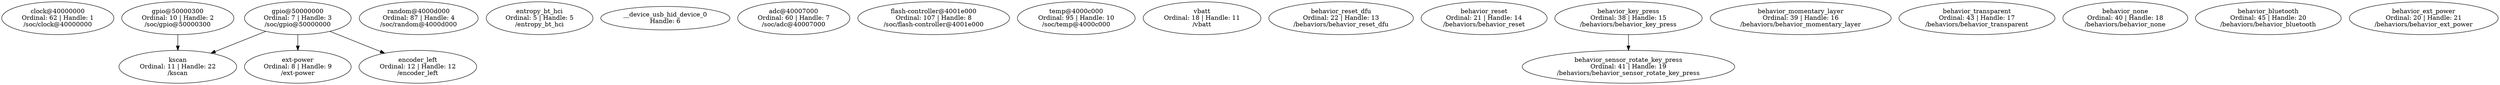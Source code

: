 // /home/marhalloweenvt/zmk-config/build/left/zephyr/zephyr_pre0.elf
digraph "Device dependency graph" {
	62 [label="clock@40000000\nOrdinal: 62 | Handle: 1\n/soc/clock@40000000"]
	10 [label="gpio@50000300\nOrdinal: 10 | Handle: 2\n/soc/gpio@50000300"]
	7 [label="gpio@50000000\nOrdinal: 7 | Handle: 3\n/soc/gpio@50000000"]
	87 [label="random@4000d000\nOrdinal: 87 | Handle: 4\n/soc/random@4000d000"]
	5 [label="entropy_bt_hci\nOrdinal: 5 | Handle: 5\n/entropy_bt_hci"]
	0 [label="__device_usb_hid_device_0\nHandle: 6"]
	60 [label="adc@40007000\nOrdinal: 60 | Handle: 7\n/soc/adc@40007000"]
	107 [label="flash-controller@4001e000\nOrdinal: 107 | Handle: 8\n/soc/flash-controller@4001e000"]
	8 [label="ext-power\nOrdinal: 8 | Handle: 9\n/ext-power"]
	95 [label="temp@4000c000\nOrdinal: 95 | Handle: 10\n/soc/temp@4000c000"]
	18 [label="vbatt\nOrdinal: 18 | Handle: 11\n/vbatt"]
	12 [label="encoder_left\nOrdinal: 12 | Handle: 12\n/encoder_left"]
	22 [label="behavior_reset_dfu\nOrdinal: 22 | Handle: 13\n/behaviors/behavior_reset_dfu"]
	21 [label="behavior_reset\nOrdinal: 21 | Handle: 14\n/behaviors/behavior_reset"]
	38 [label="behavior_key_press\nOrdinal: 38 | Handle: 15\n/behaviors/behavior_key_press"]
	39 [label="behavior_momentary_layer\nOrdinal: 39 | Handle: 16\n/behaviors/behavior_momentary_layer"]
	43 [label="behavior_transparent\nOrdinal: 43 | Handle: 17\n/behaviors/behavior_transparent"]
	40 [label="behavior_none\nOrdinal: 40 | Handle: 18\n/behaviors/behavior_none"]
	41 [label="behavior_sensor_rotate_key_press\nOrdinal: 41 | Handle: 19\n/behaviors/behavior_sensor_rotate_key_press"]
	45 [label="behavior_bluetooth\nOrdinal: 45 | Handle: 20\n/behaviors/behavior_bluetooth"]
	20 [label="behavior_ext_power\nOrdinal: 20 | Handle: 21\n/behaviors/behavior_ext_power"]
	11 [label="kscan\nOrdinal: 11 | Handle: 22\n/kscan"]
	10 -> 11
	7 -> 11
	7 -> 12
	7 -> 8
	38 -> 41
}

